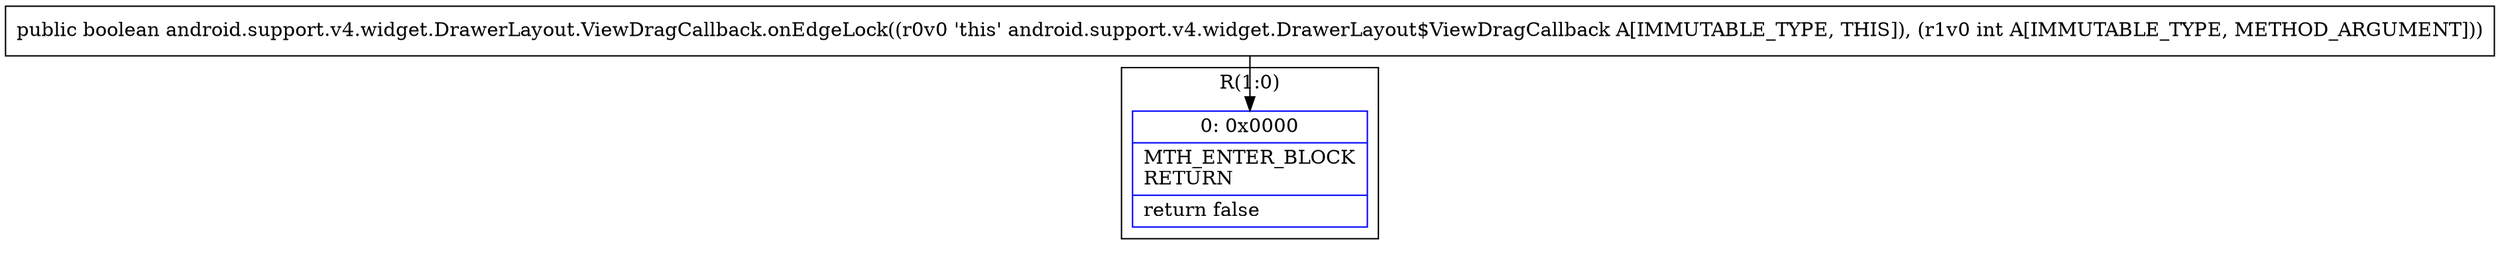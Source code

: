 digraph "CFG forandroid.support.v4.widget.DrawerLayout.ViewDragCallback.onEdgeLock(I)Z" {
subgraph cluster_Region_606872950 {
label = "R(1:0)";
node [shape=record,color=blue];
Node_0 [shape=record,label="{0\:\ 0x0000|MTH_ENTER_BLOCK\lRETURN\l|return false\l}"];
}
MethodNode[shape=record,label="{public boolean android.support.v4.widget.DrawerLayout.ViewDragCallback.onEdgeLock((r0v0 'this' android.support.v4.widget.DrawerLayout$ViewDragCallback A[IMMUTABLE_TYPE, THIS]), (r1v0 int A[IMMUTABLE_TYPE, METHOD_ARGUMENT])) }"];
MethodNode -> Node_0;
}

